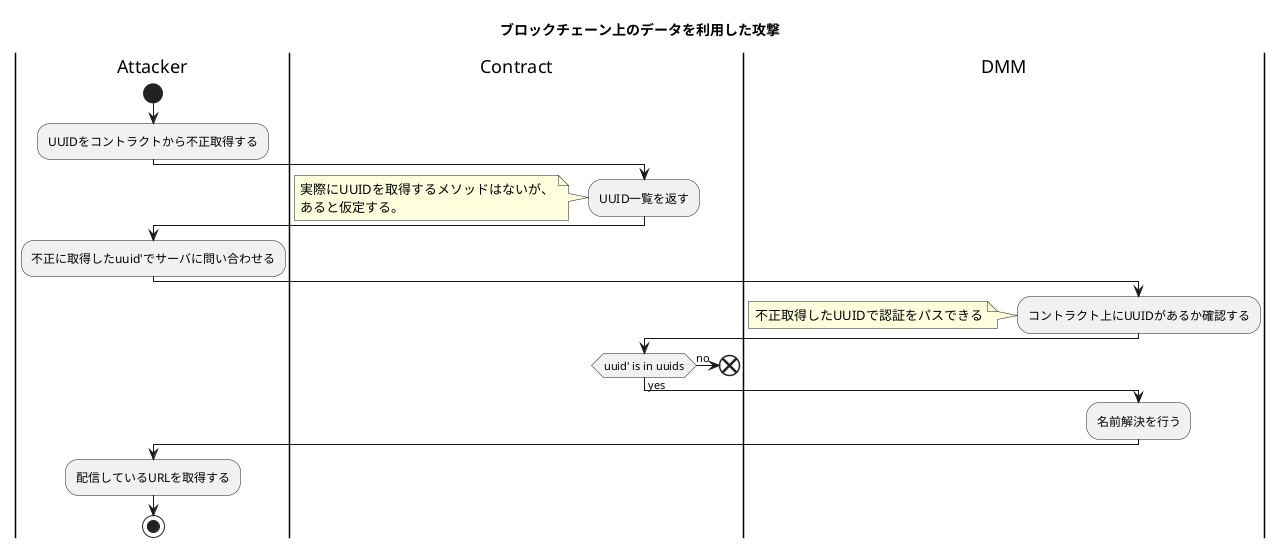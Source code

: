@startuml activity_check_hash
title ブロックチェーン上のデータを利用した攻撃

|Attacker|
start
:UUIDをコントラクトから不正取得する;

|Contract|
:UUID一覧を返す;
note left
実際にUUIDを取得するメソッドはないが、
あると仮定する。
endnote

|Attacker|
:不正に取得したuuid'でサーバに問い合わせる;

|DMM|
:コントラクト上にUUIDがあるか確認する;
note left
不正取得したUUIDで認証をパスできる
endnote

|Contract|
if (uuid' is in uuids) then (yes)


    |DMM|
    :名前解決を行う;

    |Attacker|
    :配信しているURLを取得する;
    
else (no)
    |Contract|
    end    
endif


|Attacker|
stop
@enduml